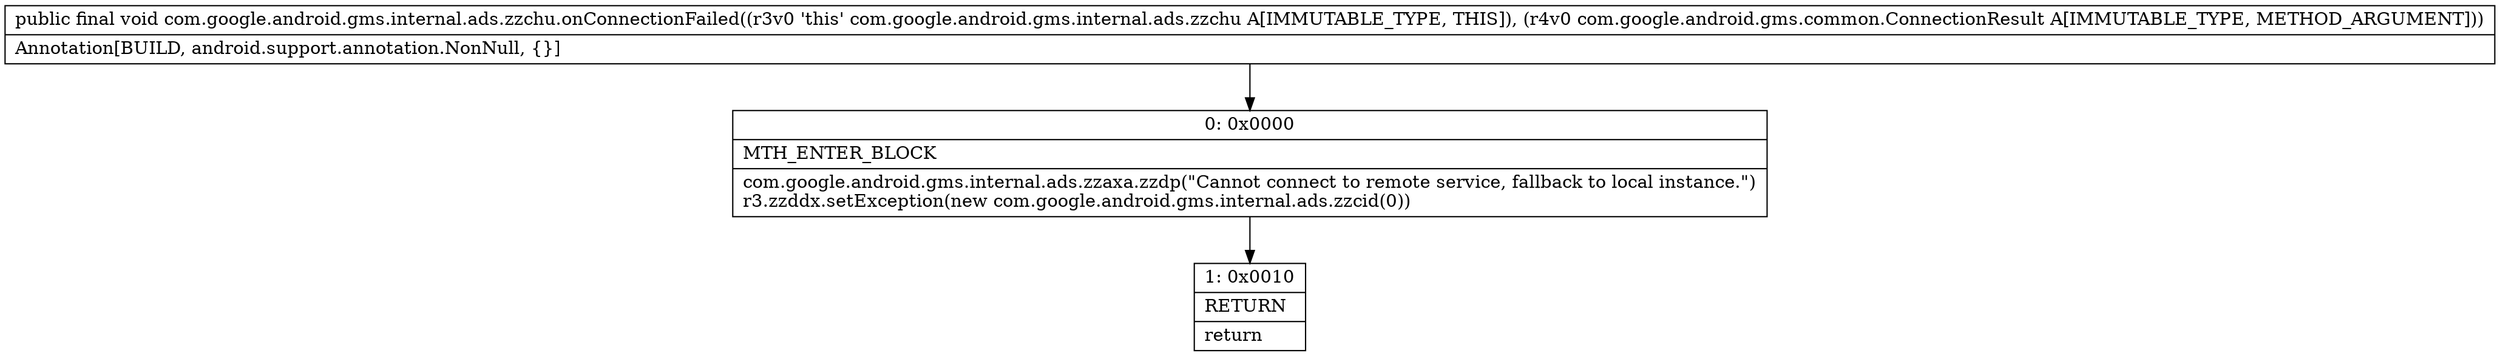 digraph "CFG forcom.google.android.gms.internal.ads.zzchu.onConnectionFailed(Lcom\/google\/android\/gms\/common\/ConnectionResult;)V" {
Node_0 [shape=record,label="{0\:\ 0x0000|MTH_ENTER_BLOCK\l|com.google.android.gms.internal.ads.zzaxa.zzdp(\"Cannot connect to remote service, fallback to local instance.\")\lr3.zzddx.setException(new com.google.android.gms.internal.ads.zzcid(0))\l}"];
Node_1 [shape=record,label="{1\:\ 0x0010|RETURN\l|return\l}"];
MethodNode[shape=record,label="{public final void com.google.android.gms.internal.ads.zzchu.onConnectionFailed((r3v0 'this' com.google.android.gms.internal.ads.zzchu A[IMMUTABLE_TYPE, THIS]), (r4v0 com.google.android.gms.common.ConnectionResult A[IMMUTABLE_TYPE, METHOD_ARGUMENT]))  | Annotation[BUILD, android.support.annotation.NonNull, \{\}]\l}"];
MethodNode -> Node_0;
Node_0 -> Node_1;
}

